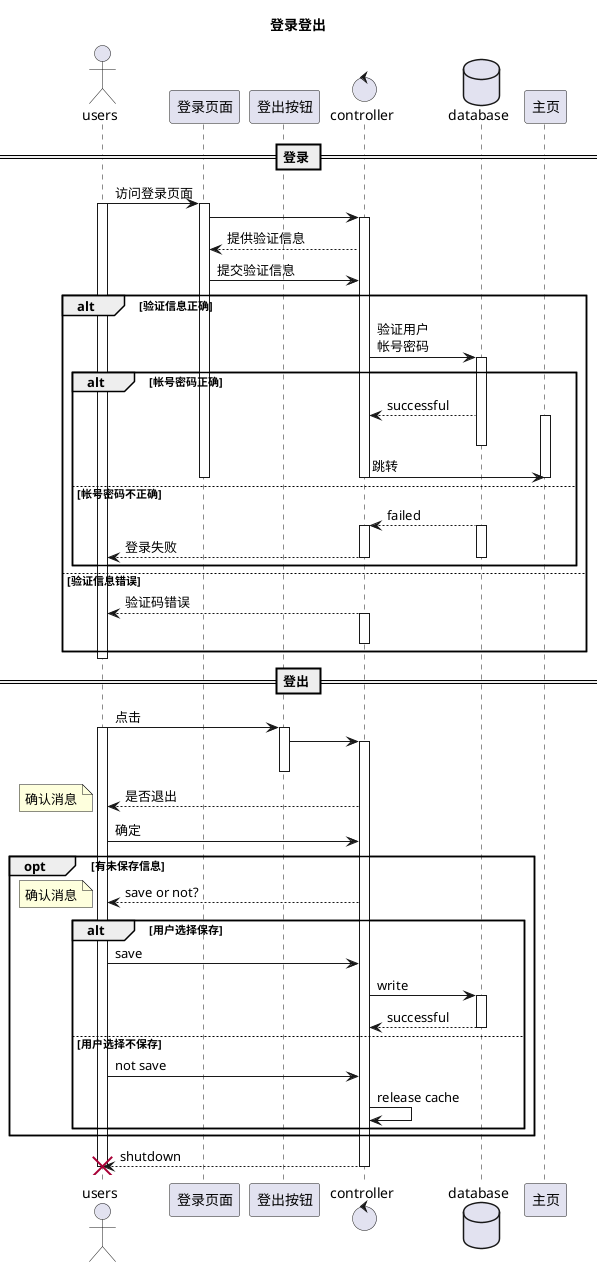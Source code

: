 @startuml
title 登录登出
actor users
participant 登录页面
participant 登出按钮
control controller
database database
participant 主页
== 登录 ==
users -> 登录页面:访问登录页面
activate users
activate 登录页面
登录页面 -> controller
activate controller
controller --> 登录页面:提供验证信息
登录页面 -> controller:提交验证信息
alt 验证信息正确
    controller -> database:验证用户\n帐号密码
    activate database
    alt 帐号密码正确
        database --> controller:successful
        activate 主页
        deactivate database
        controller -> 主页:跳转
        deactivate 登录页面
        deactivate 主页
        deactivate controller
    else 帐号密码不正确
        database --> controller:failed
        activate database
        activate controller
        controller --> users:登录失败
        deactivate database
        deactivate controller
    end
else 验证信息错误
    controller --> users :验证码错误
    activate controller
    deactivate controller
end
deactivate users

== 登出 ==
users -> 登出按钮 :点击
activate users
activate 登出按钮
登出按钮 ->controller
activate controller
deactivate 登出按钮
controller -->users:是否退出
note left:确认消息
users -> controller:确定
opt 有未保存信息
    controller -->users :save or not?
    note left:确认消息
    alt 用户选择保存
        users -> controller:save
        controller -> database :write
        activate database
        database --> controller:successful
        deactivate database
    else 用户选择不保存
        users ->controller: not save
        controller->controller:release cache
    end
end
controller -->users:shutdown
deactivate controller
deactivate users
destroy users

@enduml